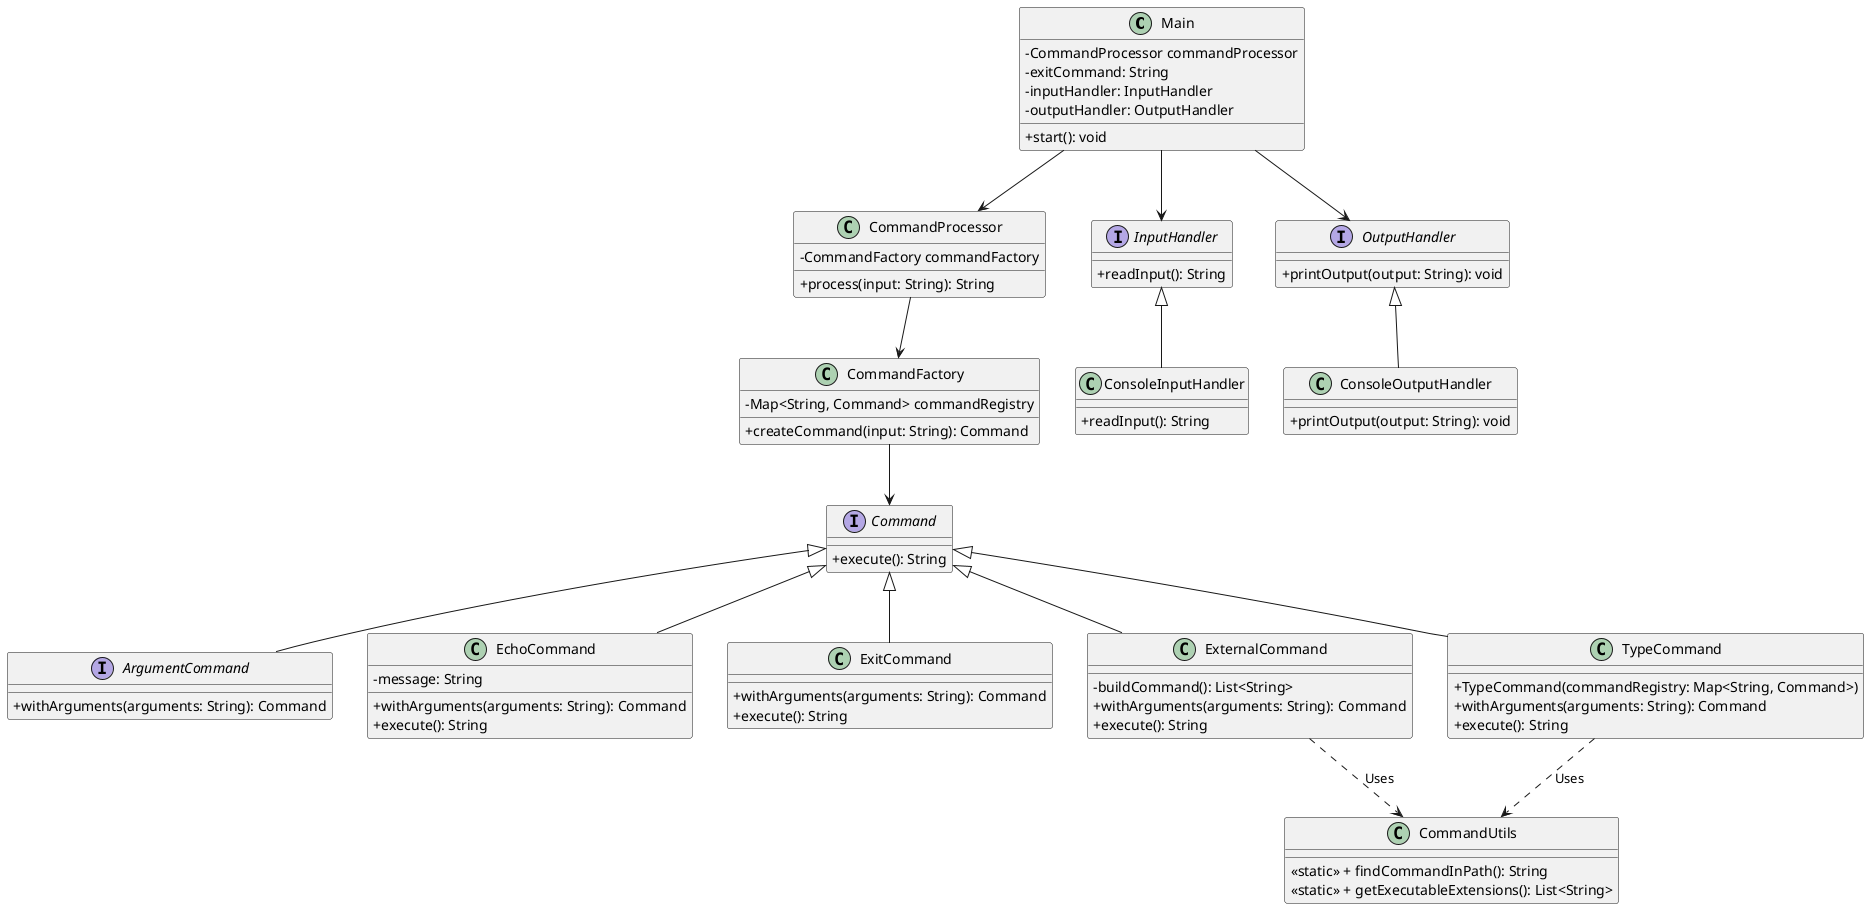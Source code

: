 @startuml
skinparam classAttributeIconSize 0

class Main {
    - CommandProcessor commandProcessor
    - exitCommand: String
    - inputHandler: InputHandler
    - outputHandler: OutputHandler
    + start(): void
}

class CommandProcessor {
    - CommandFactory commandFactory
    + process(input: String): String
}

interface Command {
    + execute(): String
}

interface ArgumentCommand {
    + withArguments(arguments: String): Command
}

Command <|-- ArgumentCommand
Command <|-- EchoCommand
Command <|-- ExitCommand
Command <|-- ExternalCommand
Command <|-- TypeCommand

class EchoCommand {
    - message: String
    + withArguments(arguments: String): Command
    + execute(): String
}

class ExitCommand {
    + withArguments(arguments: String): Command
    + execute(): String
}

class ExternalCommand {
    - buildCommand(): List<String>
    + withArguments(arguments: String): Command
    + execute(): String
}

class TypeCommand {
    + TypeCommand(commandRegistry: Map<String, Command>)
    + withArguments(arguments: String): Command
    + execute(): String
}

class CommandFactory {
    - Map<String, Command> commandRegistry
    + createCommand(input: String): Command
}

interface InputHandler {
    + readInput(): String
}

class ConsoleInputHandler {
    + readInput(): String
}

InputHandler <|-- ConsoleInputHandler

interface OutputHandler {
    + printOutput(output: String): void
}

class ConsoleOutputHandler {
    + printOutput(output: String): void
}

OutputHandler <|-- ConsoleOutputHandler

class CommandUtils {
    <<static>> + findCommandInPath(): String
    <<static>> + getExecutableExtensions(): List<String>
}

TypeCommand ..> CommandUtils : Uses
ExternalCommand ..> CommandUtils : Uses

Main --> CommandProcessor
CommandProcessor --> CommandFactory
CommandFactory --> Command
Main --> InputHandler
Main --> OutputHandler
@enduml
